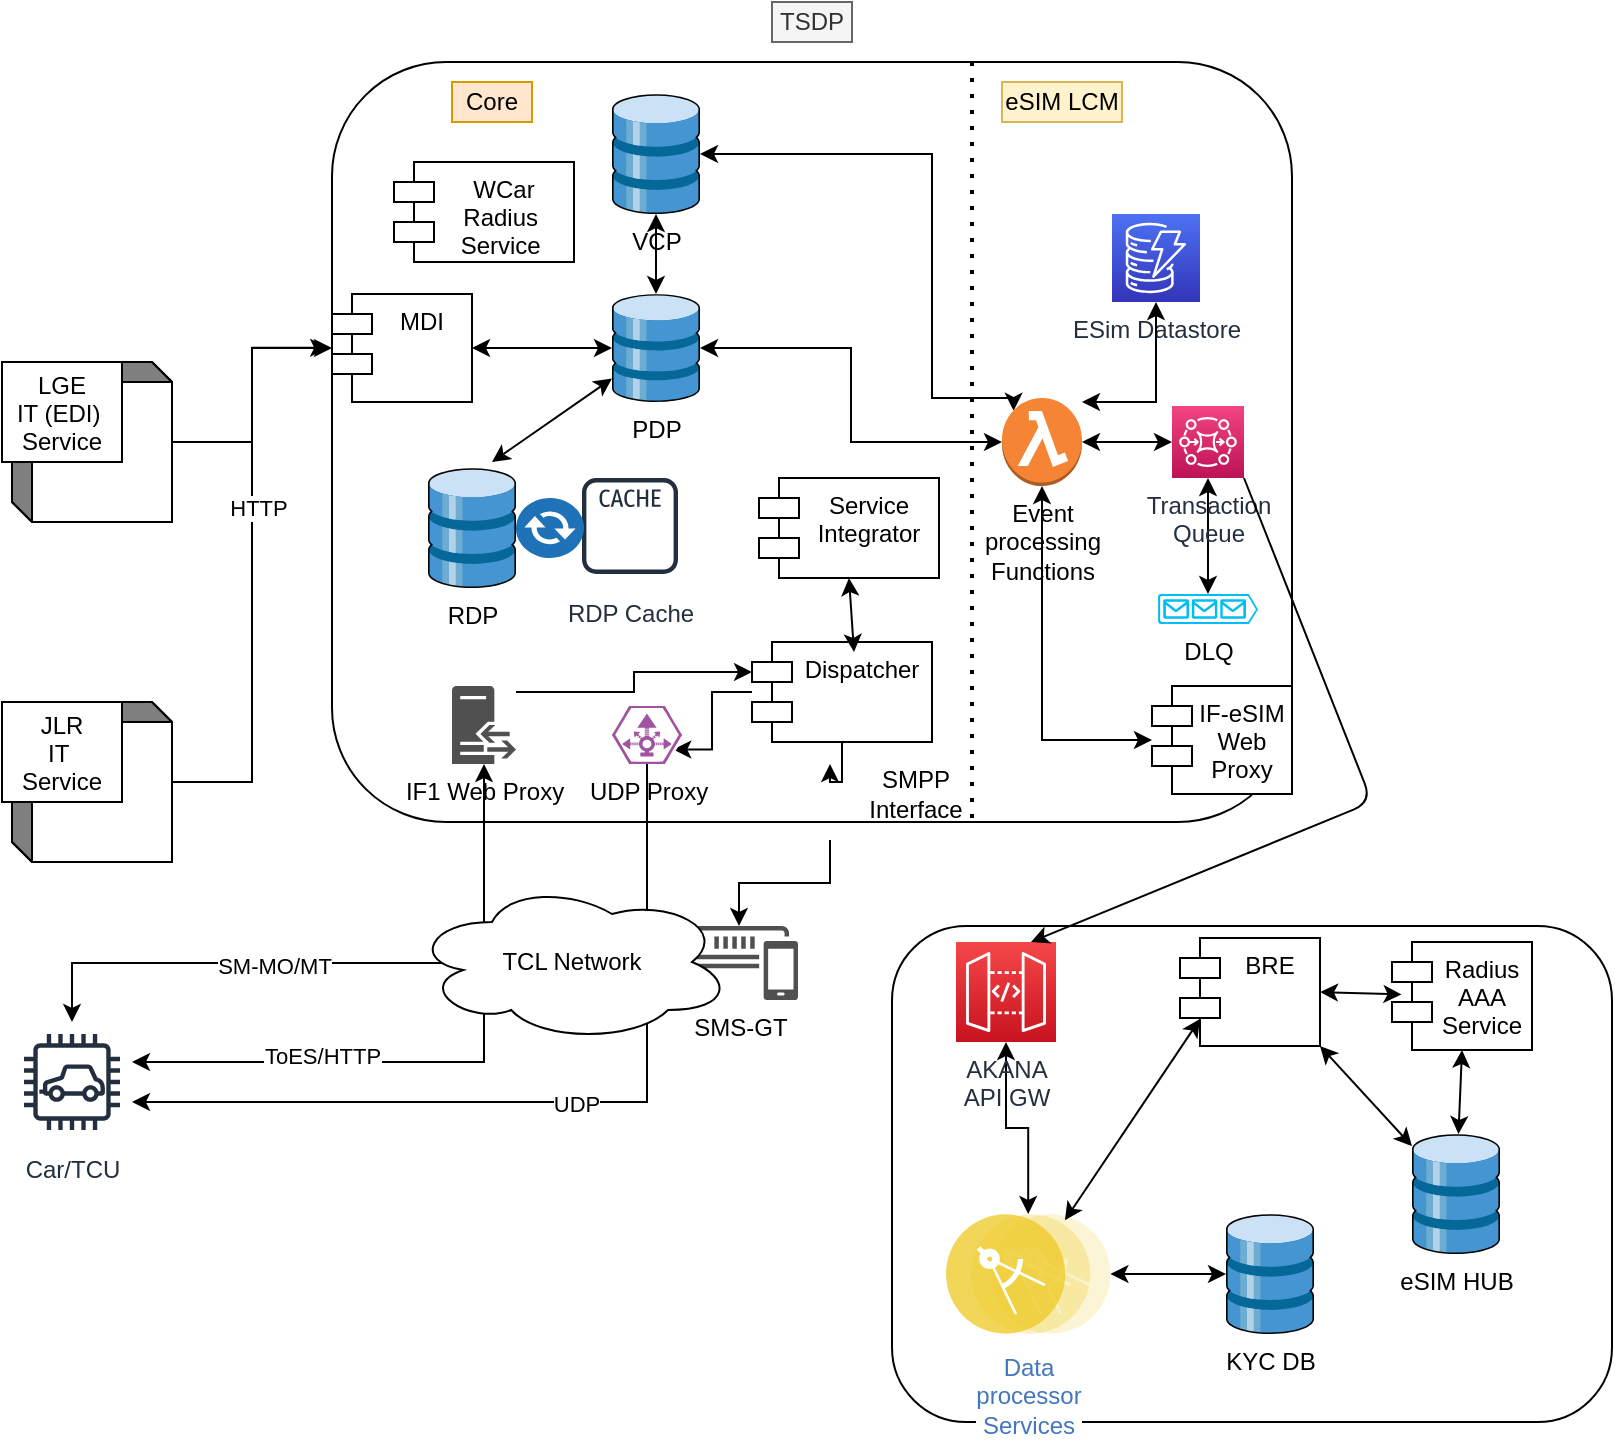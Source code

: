 <mxfile version="14.4.2" type="github">
  <diagram id="RhtLAE1Mlf4OvtyMxZqe" name="Overall eSIM System Interactions">
    <mxGraphModel dx="1043" dy="656" grid="1" gridSize="10" guides="1" tooltips="1" connect="1" arrows="1" fold="1" page="1" pageScale="1" pageWidth="827" pageHeight="1169" math="0" shadow="0">
      <root>
        <mxCell id="0" />
        <mxCell id="1" parent="0" />
        <mxCell id="kg-ppahTLLXkwu-JNpcm-1" value="" style="rounded=1;whiteSpace=wrap;html=1;" vertex="1" parent="1">
          <mxGeometry x="200" y="40" width="480" height="380" as="geometry" />
        </mxCell>
        <mxCell id="kg-ppahTLLXkwu-JNpcm-29" value="" style="edgeStyle=orthogonalEdgeStyle;rounded=0;orthogonalLoop=1;jettySize=auto;html=1;" edge="1" parent="1" source="kg-ppahTLLXkwu-JNpcm-2" target="kg-ppahTLLXkwu-JNpcm-11">
          <mxGeometry relative="1" as="geometry" />
        </mxCell>
        <mxCell id="kg-ppahTLLXkwu-JNpcm-2" value="" style="html=1;dashed=0;whitespace=wrap;shape=mxgraph.dfd.externalEntity" vertex="1" parent="1">
          <mxGeometry x="40" y="190" width="80" height="80" as="geometry" />
        </mxCell>
        <mxCell id="kg-ppahTLLXkwu-JNpcm-3" value="LGE &#xa;IT (EDI) &#xa;Service" style="autosize=1;part=1;resizable=0;strokeColor=inherit;fillColor=inherit;gradientColor=inherit;" vertex="1" parent="kg-ppahTLLXkwu-JNpcm-2">
          <mxGeometry width="60" height="50" relative="1" as="geometry">
            <mxPoint x="-5" as="offset" />
          </mxGeometry>
        </mxCell>
        <mxCell id="kg-ppahTLLXkwu-JNpcm-30" value="" style="edgeStyle=orthogonalEdgeStyle;rounded=0;orthogonalLoop=1;jettySize=auto;html=1;entryX=-0.004;entryY=0.376;entryDx=0;entryDy=0;entryPerimeter=0;" edge="1" parent="1" source="kg-ppahTLLXkwu-JNpcm-4" target="kg-ppahTLLXkwu-JNpcm-1">
          <mxGeometry relative="1" as="geometry" />
        </mxCell>
        <mxCell id="kg-ppahTLLXkwu-JNpcm-56" value="HTTP" style="edgeLabel;html=1;align=center;verticalAlign=middle;resizable=0;points=[];" vertex="1" connectable="0" parent="kg-ppahTLLXkwu-JNpcm-30">
          <mxGeometry x="0.202" y="-3" relative="1" as="geometry">
            <mxPoint as="offset" />
          </mxGeometry>
        </mxCell>
        <mxCell id="kg-ppahTLLXkwu-JNpcm-4" value="" style="html=1;dashed=0;whitespace=wrap;shape=mxgraph.dfd.externalEntity" vertex="1" parent="1">
          <mxGeometry x="40" y="360" width="80" height="80" as="geometry" />
        </mxCell>
        <mxCell id="kg-ppahTLLXkwu-JNpcm-5" value="JLR &#xa;IT &#xa;Service" style="autosize=1;part=1;resizable=0;strokeColor=inherit;fillColor=inherit;gradientColor=inherit;" vertex="1" parent="kg-ppahTLLXkwu-JNpcm-4">
          <mxGeometry width="60" height="50" relative="1" as="geometry">
            <mxPoint x="-5" as="offset" />
          </mxGeometry>
        </mxCell>
        <mxCell id="kg-ppahTLLXkwu-JNpcm-31" style="edgeStyle=orthogonalEdgeStyle;rounded=0;orthogonalLoop=1;jettySize=auto;html=1;startArrow=classic;startFill=1;" edge="1" parent="1" source="kg-ppahTLLXkwu-JNpcm-6" target="kg-ppahTLLXkwu-JNpcm-26">
          <mxGeometry relative="1" as="geometry">
            <Array as="points">
              <mxPoint x="276" y="540" />
            </Array>
          </mxGeometry>
        </mxCell>
        <mxCell id="kg-ppahTLLXkwu-JNpcm-32" value="ToES/HTTP" style="edgeLabel;html=1;align=center;verticalAlign=middle;resizable=0;points=[];" vertex="1" connectable="0" parent="kg-ppahTLLXkwu-JNpcm-31">
          <mxGeometry x="-0.419" y="3" relative="1" as="geometry">
            <mxPoint as="offset" />
          </mxGeometry>
        </mxCell>
        <mxCell id="kg-ppahTLLXkwu-JNpcm-6" value="Car/TCU" style="outlineConnect=0;fontColor=#232F3E;gradientColor=none;strokeColor=#232F3E;fillColor=#ffffff;dashed=0;verticalLabelPosition=bottom;verticalAlign=top;align=center;html=1;fontSize=12;fontStyle=0;aspect=fixed;shape=mxgraph.aws4.resourceIcon;resIcon=mxgraph.aws4.car;" vertex="1" parent="1">
          <mxGeometry x="40" y="520" width="60" height="60" as="geometry" />
        </mxCell>
        <mxCell id="kg-ppahTLLXkwu-JNpcm-7" value="TSDP" style="text;html=1;strokeColor=#666666;fillColor=#f5f5f5;align=center;verticalAlign=middle;whiteSpace=wrap;rounded=0;fontColor=#333333;" vertex="1" parent="1">
          <mxGeometry x="420" y="10" width="40" height="20" as="geometry" />
        </mxCell>
        <mxCell id="kg-ppahTLLXkwu-JNpcm-8" value="" style="endArrow=none;dashed=1;html=1;dashPattern=1 3;strokeWidth=2;exitX=0.5;exitY=0;exitDx=0;exitDy=0;entryX=0.5;entryY=1;entryDx=0;entryDy=0;" edge="1" parent="1">
          <mxGeometry width="50" height="50" relative="1" as="geometry">
            <mxPoint x="520" y="40" as="sourcePoint" />
            <mxPoint x="520" y="420" as="targetPoint" />
          </mxGeometry>
        </mxCell>
        <mxCell id="kg-ppahTLLXkwu-JNpcm-9" value="Core" style="text;html=1;strokeColor=#d79b00;fillColor=#ffe6cc;align=center;verticalAlign=middle;whiteSpace=wrap;rounded=0;" vertex="1" parent="1">
          <mxGeometry x="260" y="50" width="40" height="20" as="geometry" />
        </mxCell>
        <mxCell id="kg-ppahTLLXkwu-JNpcm-10" value="eSIM LCM" style="text;html=1;strokeColor=#d6b656;fillColor=#fff2cc;align=center;verticalAlign=middle;whiteSpace=wrap;rounded=0;" vertex="1" parent="1">
          <mxGeometry x="535" y="50" width="60" height="20" as="geometry" />
        </mxCell>
        <mxCell id="kg-ppahTLLXkwu-JNpcm-50" style="edgeStyle=orthogonalEdgeStyle;rounded=0;orthogonalLoop=1;jettySize=auto;html=1;startArrow=classic;startFill=1;" edge="1" parent="1" source="kg-ppahTLLXkwu-JNpcm-11" target="kg-ppahTLLXkwu-JNpcm-20">
          <mxGeometry relative="1" as="geometry" />
        </mxCell>
        <mxCell id="kg-ppahTLLXkwu-JNpcm-11" value="MDI" style="shape=module;align=left;spacingLeft=20;align=center;verticalAlign=top;" vertex="1" parent="1">
          <mxGeometry x="200" y="156" width="70" height="54" as="geometry" />
        </mxCell>
        <mxCell id="kg-ppahTLLXkwu-JNpcm-17" value="RDP Cache" style="outlineConnect=0;fontColor=#232F3E;gradientColor=none;strokeColor=#232F3E;fillColor=#ffffff;dashed=0;verticalLabelPosition=bottom;verticalAlign=top;align=center;html=1;fontSize=12;fontStyle=0;aspect=fixed;shape=mxgraph.aws4.resourceIcon;resIcon=mxgraph.aws4.cache_node;" vertex="1" parent="1">
          <mxGeometry x="319" y="242" width="60" height="60" as="geometry" />
        </mxCell>
        <mxCell id="kg-ppahTLLXkwu-JNpcm-19" value="RDP" style="shadow=0;dashed=0;html=1;labelPosition=center;verticalLabelPosition=bottom;verticalAlign=top;align=center;outlineConnect=0;shape=mxgraph.veeam.3d.datastore;" vertex="1" parent="1">
          <mxGeometry x="248" y="243" width="44" height="60" as="geometry" />
        </mxCell>
        <mxCell id="kg-ppahTLLXkwu-JNpcm-52" style="edgeStyle=orthogonalEdgeStyle;rounded=0;orthogonalLoop=1;jettySize=auto;html=1;startArrow=classic;startFill=1;" edge="1" parent="1" source="kg-ppahTLLXkwu-JNpcm-20" target="kg-ppahTLLXkwu-JNpcm-22">
          <mxGeometry relative="1" as="geometry" />
        </mxCell>
        <mxCell id="kg-ppahTLLXkwu-JNpcm-59" style="edgeStyle=orthogonalEdgeStyle;rounded=0;orthogonalLoop=1;jettySize=auto;html=1;entryX=0;entryY=0.5;entryDx=0;entryDy=0;entryPerimeter=0;startArrow=classic;startFill=1;" edge="1" parent="1" source="kg-ppahTLLXkwu-JNpcm-20" target="kg-ppahTLLXkwu-JNpcm-57">
          <mxGeometry relative="1" as="geometry" />
        </mxCell>
        <mxCell id="kg-ppahTLLXkwu-JNpcm-20" value="PDP" style="shadow=0;dashed=0;html=1;labelPosition=center;verticalLabelPosition=bottom;verticalAlign=top;align=center;outlineConnect=0;shape=mxgraph.veeam.3d.datastore;" vertex="1" parent="1">
          <mxGeometry x="340" y="156" width="44" height="54" as="geometry" />
        </mxCell>
        <mxCell id="kg-ppahTLLXkwu-JNpcm-21" value="" style="pointerEvents=1;shadow=0;dashed=0;html=1;strokeColor=none;fillColor=#505050;labelPosition=center;verticalLabelPosition=bottom;verticalAlign=top;outlineConnect=0;align=center;shape=mxgraph.office.communications.exchange_active_sync;fillColor=#2072B8;" vertex="1" parent="1">
          <mxGeometry x="292" y="258" width="34" height="30" as="geometry" />
        </mxCell>
        <mxCell id="kg-ppahTLLXkwu-JNpcm-60" style="edgeStyle=orthogonalEdgeStyle;rounded=0;orthogonalLoop=1;jettySize=auto;html=1;entryX=0.145;entryY=0.145;entryDx=0;entryDy=0;entryPerimeter=0;startArrow=classic;startFill=1;" edge="1" parent="1" source="kg-ppahTLLXkwu-JNpcm-22" target="kg-ppahTLLXkwu-JNpcm-57">
          <mxGeometry relative="1" as="geometry">
            <Array as="points">
              <mxPoint x="500" y="86" />
              <mxPoint x="500" y="208" />
              <mxPoint x="541" y="208" />
            </Array>
          </mxGeometry>
        </mxCell>
        <mxCell id="kg-ppahTLLXkwu-JNpcm-22" value="VCP" style="shadow=0;dashed=0;html=1;labelPosition=center;verticalLabelPosition=bottom;verticalAlign=top;align=center;outlineConnect=0;shape=mxgraph.veeam.3d.datastore;" vertex="1" parent="1">
          <mxGeometry x="340" y="56" width="44" height="60" as="geometry" />
        </mxCell>
        <mxCell id="kg-ppahTLLXkwu-JNpcm-35" style="edgeStyle=orthogonalEdgeStyle;rounded=0;orthogonalLoop=1;jettySize=auto;html=1;entryX=0.875;entryY=0.75;entryDx=0;entryDy=0;entryPerimeter=0;" edge="1" parent="1" source="kg-ppahTLLXkwu-JNpcm-23" target="kg-ppahTLLXkwu-JNpcm-27">
          <mxGeometry relative="1" as="geometry" />
        </mxCell>
        <mxCell id="kg-ppahTLLXkwu-JNpcm-39" style="edgeStyle=orthogonalEdgeStyle;rounded=0;orthogonalLoop=1;jettySize=auto;html=1;" edge="1" parent="1" source="kg-ppahTLLXkwu-JNpcm-45" target="kg-ppahTLLXkwu-JNpcm-37">
          <mxGeometry relative="1" as="geometry" />
        </mxCell>
        <mxCell id="kg-ppahTLLXkwu-JNpcm-23" value="Dispatcher" style="shape=module;align=left;spacingLeft=20;align=center;verticalAlign=top;" vertex="1" parent="1">
          <mxGeometry x="410" y="330" width="90" height="50" as="geometry" />
        </mxCell>
        <mxCell id="kg-ppahTLLXkwu-JNpcm-25" value="Service &#xa;Integrator" style="shape=module;align=left;spacingLeft=20;align=center;verticalAlign=top;" vertex="1" parent="1">
          <mxGeometry x="413.5" y="248" width="90" height="50" as="geometry" />
        </mxCell>
        <mxCell id="kg-ppahTLLXkwu-JNpcm-34" style="edgeStyle=orthogonalEdgeStyle;rounded=0;orthogonalLoop=1;jettySize=auto;html=1;entryX=0;entryY=0;entryDx=0;entryDy=15;entryPerimeter=0;" edge="1" parent="1" source="kg-ppahTLLXkwu-JNpcm-26" target="kg-ppahTLLXkwu-JNpcm-23">
          <mxGeometry relative="1" as="geometry">
            <Array as="points">
              <mxPoint x="351" y="355" />
              <mxPoint x="351" y="345" />
            </Array>
          </mxGeometry>
        </mxCell>
        <mxCell id="kg-ppahTLLXkwu-JNpcm-26" value="IF1 Web Proxy" style="pointerEvents=1;shadow=0;dashed=0;html=1;strokeColor=none;fillColor=#505050;labelPosition=center;verticalLabelPosition=bottom;verticalAlign=top;outlineConnect=0;align=center;shape=mxgraph.office.servers.reverse_proxy;" vertex="1" parent="1">
          <mxGeometry x="260" y="352" width="32" height="39" as="geometry" />
        </mxCell>
        <mxCell id="kg-ppahTLLXkwu-JNpcm-36" style="edgeStyle=orthogonalEdgeStyle;rounded=0;orthogonalLoop=1;jettySize=auto;html=1;" edge="1" parent="1" source="kg-ppahTLLXkwu-JNpcm-27" target="kg-ppahTLLXkwu-JNpcm-6">
          <mxGeometry relative="1" as="geometry">
            <Array as="points">
              <mxPoint x="358" y="560" />
            </Array>
          </mxGeometry>
        </mxCell>
        <mxCell id="kg-ppahTLLXkwu-JNpcm-41" value="UDP" style="edgeLabel;html=1;align=center;verticalAlign=middle;resizable=0;points=[];" vertex="1" connectable="0" parent="kg-ppahTLLXkwu-JNpcm-36">
          <mxGeometry x="-0.04" y="1" relative="1" as="geometry">
            <mxPoint as="offset" />
          </mxGeometry>
        </mxCell>
        <mxCell id="kg-ppahTLLXkwu-JNpcm-27" value="UDP Proxy" style="verticalLabelPosition=bottom;html=1;fillColor=#A153A0;strokeColor=#ffffff;verticalAlign=top;align=center;points=[[0,0.5,0],[0.125,0.25,0],[0.25,0,0],[0.5,0,0],[0.75,0,0],[0.875,0.25,0],[1,0.5,0],[0.875,0.75,0],[0.75,1,0],[0.5,1,0],[0.125,0.75,0]];pointerEvents=1;shape=mxgraph.cisco_safe.compositeIcon;bgIcon=ellipse;resIcon=mxgraph.cisco_safe.design.udp_director_2;" vertex="1" parent="1">
          <mxGeometry x="340" y="362" width="35" height="29" as="geometry" />
        </mxCell>
        <mxCell id="kg-ppahTLLXkwu-JNpcm-40" style="edgeStyle=orthogonalEdgeStyle;rounded=0;orthogonalLoop=1;jettySize=auto;html=1;" edge="1" parent="1" source="kg-ppahTLLXkwu-JNpcm-37" target="kg-ppahTLLXkwu-JNpcm-6">
          <mxGeometry relative="1" as="geometry" />
        </mxCell>
        <mxCell id="kg-ppahTLLXkwu-JNpcm-42" value="SM-MO/MT" style="edgeLabel;html=1;align=center;verticalAlign=middle;resizable=0;points=[];" vertex="1" connectable="0" parent="kg-ppahTLLXkwu-JNpcm-40">
          <mxGeometry x="0.219" y="1" relative="1" as="geometry">
            <mxPoint as="offset" />
          </mxGeometry>
        </mxCell>
        <mxCell id="kg-ppahTLLXkwu-JNpcm-37" value="SMS-GT" style="pointerEvents=1;shadow=0;dashed=0;html=1;strokeColor=none;fillColor=#505050;labelPosition=center;verticalLabelPosition=bottom;verticalAlign=top;outlineConnect=0;align=center;shape=mxgraph.office.communications.sms_gateway;" vertex="1" parent="1">
          <mxGeometry x="374" y="472" width="59" height="37" as="geometry" />
        </mxCell>
        <mxCell id="kg-ppahTLLXkwu-JNpcm-33" value="TCL Network" style="ellipse;shape=cloud;whiteSpace=wrap;html=1;" vertex="1" parent="1">
          <mxGeometry x="240" y="450" width="160" height="80" as="geometry" />
        </mxCell>
        <mxCell id="kg-ppahTLLXkwu-JNpcm-45" value="" style="shape=image;html=1;verticalAlign=top;verticalLabelPosition=bottom;labelBackgroundColor=#ffffff;imageAspect=0;aspect=fixed;image=https://cdn3.iconfinder.com/data/icons/UltimateGnome/128x128/actions/exit.png" vertex="1" parent="1">
          <mxGeometry x="430" y="391" width="38" height="38" as="geometry" />
        </mxCell>
        <mxCell id="kg-ppahTLLXkwu-JNpcm-46" style="edgeStyle=orthogonalEdgeStyle;rounded=0;orthogonalLoop=1;jettySize=auto;html=1;" edge="1" parent="1" source="kg-ppahTLLXkwu-JNpcm-23" target="kg-ppahTLLXkwu-JNpcm-45">
          <mxGeometry relative="1" as="geometry">
            <mxPoint x="455" y="380" as="sourcePoint" />
            <mxPoint x="403.5" y="472" as="targetPoint" />
          </mxGeometry>
        </mxCell>
        <mxCell id="kg-ppahTLLXkwu-JNpcm-49" value="SMPP Interface" style="text;html=1;strokeColor=none;fillColor=none;align=center;verticalAlign=middle;whiteSpace=wrap;rounded=0;" vertex="1" parent="1">
          <mxGeometry x="472" y="396" width="40" height="20" as="geometry" />
        </mxCell>
        <mxCell id="kg-ppahTLLXkwu-JNpcm-55" value="" style="endArrow=classic;startArrow=classic;html=1;" edge="1" parent="1" target="kg-ppahTLLXkwu-JNpcm-20">
          <mxGeometry width="50" height="50" relative="1" as="geometry">
            <mxPoint x="280" y="240" as="sourcePoint" />
            <mxPoint x="310" y="220" as="targetPoint" />
          </mxGeometry>
        </mxCell>
        <mxCell id="kg-ppahTLLXkwu-JNpcm-58" value="ESim Datastore" style="points=[[0,0,0],[0.25,0,0],[0.5,0,0],[0.75,0,0],[1,0,0],[0,1,0],[0.25,1,0],[0.5,1,0],[0.75,1,0],[1,1,0],[0,0.25,0],[0,0.5,0],[0,0.75,0],[1,0.25,0],[1,0.5,0],[1,0.75,0]];outlineConnect=0;fontColor=#232F3E;gradientColor=#4D72F3;gradientDirection=north;fillColor=#3334B9;strokeColor=#ffffff;dashed=0;verticalLabelPosition=bottom;verticalAlign=top;align=center;html=1;fontSize=12;fontStyle=0;aspect=fixed;shape=mxgraph.aws4.resourceIcon;resIcon=mxgraph.aws4.dynamodb;" vertex="1" parent="1">
          <mxGeometry x="590" y="116" width="44" height="44" as="geometry" />
        </mxCell>
        <mxCell id="kg-ppahTLLXkwu-JNpcm-61" value="" style="endArrow=classic;startArrow=classic;html=1;exitX=0.5;exitY=1;exitDx=0;exitDy=0;" edge="1" parent="1" source="kg-ppahTLLXkwu-JNpcm-25">
          <mxGeometry width="50" height="50" relative="1" as="geometry">
            <mxPoint x="477" y="295" as="sourcePoint" />
            <mxPoint x="461" y="335" as="targetPoint" />
          </mxGeometry>
        </mxCell>
        <mxCell id="kg-ppahTLLXkwu-JNpcm-76" value="" style="edgeStyle=orthogonalEdgeStyle;rounded=0;orthogonalLoop=1;jettySize=auto;html=1;startArrow=classic;startFill=1;" edge="1" parent="1" source="kg-ppahTLLXkwu-JNpcm-62" target="kg-ppahTLLXkwu-JNpcm-74">
          <mxGeometry relative="1" as="geometry" />
        </mxCell>
        <mxCell id="kg-ppahTLLXkwu-JNpcm-62" value="Transaction &lt;br&gt;Queue" style="points=[[0,0,0],[0.25,0,0],[0.5,0,0],[0.75,0,0],[1,0,0],[0,1,0],[0.25,1,0],[0.5,1,0],[0.75,1,0],[1,1,0],[0,0.25,0],[0,0.5,0],[0,0.75,0],[1,0.25,0],[1,0.5,0],[1,0.75,0]];outlineConnect=0;fontColor=#232F3E;gradientColor=#F34482;gradientDirection=north;fillColor=#BC1356;strokeColor=#ffffff;dashed=0;verticalLabelPosition=bottom;verticalAlign=top;align=center;html=1;fontSize=12;fontStyle=0;aspect=fixed;shape=mxgraph.aws4.resourceIcon;resIcon=mxgraph.aws4.mq;" vertex="1" parent="1">
          <mxGeometry x="620" y="212" width="36" height="36" as="geometry" />
        </mxCell>
        <mxCell id="kg-ppahTLLXkwu-JNpcm-64" style="edgeStyle=orthogonalEdgeStyle;rounded=0;orthogonalLoop=1;jettySize=auto;html=1;startArrow=classic;startFill=1;" edge="1" parent="1" source="kg-ppahTLLXkwu-JNpcm-63" target="kg-ppahTLLXkwu-JNpcm-57">
          <mxGeometry relative="1" as="geometry" />
        </mxCell>
        <mxCell id="kg-ppahTLLXkwu-JNpcm-63" value="IF-eSIM &#xa;Web &#xa;Proxy" style="shape=module;align=left;spacingLeft=20;align=center;verticalAlign=top;" vertex="1" parent="1">
          <mxGeometry x="610" y="352" width="70" height="54" as="geometry" />
        </mxCell>
        <mxCell id="kg-ppahTLLXkwu-JNpcm-72" value="" style="edgeStyle=orthogonalEdgeStyle;rounded=0;orthogonalLoop=1;jettySize=auto;html=1;startArrow=classic;startFill=1;" edge="1" parent="1" source="kg-ppahTLLXkwu-JNpcm-57" target="kg-ppahTLLXkwu-JNpcm-62">
          <mxGeometry relative="1" as="geometry" />
        </mxCell>
        <mxCell id="kg-ppahTLLXkwu-JNpcm-73" value="" style="edgeStyle=orthogonalEdgeStyle;rounded=0;orthogonalLoop=1;jettySize=auto;html=1;startArrow=classic;startFill=1;" edge="1" parent="1" source="kg-ppahTLLXkwu-JNpcm-57" target="kg-ppahTLLXkwu-JNpcm-58">
          <mxGeometry relative="1" as="geometry">
            <Array as="points">
              <mxPoint x="612" y="210" />
            </Array>
          </mxGeometry>
        </mxCell>
        <mxCell id="kg-ppahTLLXkwu-JNpcm-57" value="Event &lt;br&gt;processing &lt;br&gt;Functions" style="outlineConnect=0;dashed=0;verticalLabelPosition=bottom;verticalAlign=top;align=center;html=1;shape=mxgraph.aws3.lambda_function;fillColor=#F58534;gradientColor=none;" vertex="1" parent="1">
          <mxGeometry x="535" y="208" width="40" height="44" as="geometry" />
        </mxCell>
        <mxCell id="kg-ppahTLLXkwu-JNpcm-65" value="" style="rounded=1;whiteSpace=wrap;html=1;" vertex="1" parent="1">
          <mxGeometry x="480" y="472" width="360" height="248" as="geometry" />
        </mxCell>
        <mxCell id="kg-ppahTLLXkwu-JNpcm-79" value="" style="edgeStyle=orthogonalEdgeStyle;rounded=0;orthogonalLoop=1;jettySize=auto;html=1;startArrow=classic;startFill=1;" edge="1" parent="1" source="kg-ppahTLLXkwu-JNpcm-66" target="kg-ppahTLLXkwu-JNpcm-71">
          <mxGeometry relative="1" as="geometry" />
        </mxCell>
        <mxCell id="kg-ppahTLLXkwu-JNpcm-66" value="AKANA &lt;br&gt;API GW" style="points=[[0,0,0],[0.25,0,0],[0.5,0,0],[0.75,0,0],[1,0,0],[0,1,0],[0.25,1,0],[0.5,1,0],[0.75,1,0],[1,1,0],[0,0.25,0],[0,0.5,0],[0,0.75,0],[1,0.25,0],[1,0.5,0],[1,0.75,0]];outlineConnect=0;fontColor=#232F3E;gradientColor=#F54749;gradientDirection=north;fillColor=#C7131F;strokeColor=#ffffff;dashed=0;verticalLabelPosition=bottom;verticalAlign=top;align=center;html=1;fontSize=12;fontStyle=0;aspect=fixed;shape=mxgraph.aws4.resourceIcon;resIcon=mxgraph.aws4.api_gateway;" vertex="1" parent="1">
          <mxGeometry x="512" y="480" width="50" height="50" as="geometry" />
        </mxCell>
        <mxCell id="kg-ppahTLLXkwu-JNpcm-68" value="BRE" style="shape=module;align=left;spacingLeft=20;align=center;verticalAlign=top;" vertex="1" parent="1">
          <mxGeometry x="624" y="478" width="70" height="54" as="geometry" />
        </mxCell>
        <mxCell id="kg-ppahTLLXkwu-JNpcm-70" value="KYC DB&lt;br&gt;" style="shadow=0;dashed=0;html=1;labelPosition=center;verticalLabelPosition=bottom;verticalAlign=top;align=center;outlineConnect=0;shape=mxgraph.veeam.3d.datastore;" vertex="1" parent="1">
          <mxGeometry x="647" y="616" width="44" height="60" as="geometry" />
        </mxCell>
        <mxCell id="kg-ppahTLLXkwu-JNpcm-81" value="" style="edgeStyle=orthogonalEdgeStyle;rounded=0;orthogonalLoop=1;jettySize=auto;html=1;startArrow=classic;startFill=1;" edge="1" parent="1" source="kg-ppahTLLXkwu-JNpcm-71" target="kg-ppahTLLXkwu-JNpcm-70">
          <mxGeometry relative="1" as="geometry" />
        </mxCell>
        <mxCell id="kg-ppahTLLXkwu-JNpcm-71" value="Data &lt;br&gt;processor &lt;br&gt;Services" style="aspect=fixed;perimeter=ellipsePerimeter;html=1;align=center;shadow=0;dashed=0;fontColor=#4277BB;labelBackgroundColor=#ffffff;fontSize=12;spacingTop=3;image;image=img/lib/ibm/applications/microservice.svg;" vertex="1" parent="1">
          <mxGeometry x="507" y="616" width="82.2" height="60" as="geometry" />
        </mxCell>
        <mxCell id="kg-ppahTLLXkwu-JNpcm-74" value="DLQ" style="verticalLabelPosition=bottom;html=1;verticalAlign=top;align=center;strokeColor=none;fillColor=#00BEF2;shape=mxgraph.azure.queue_generic;pointerEvents=1;" vertex="1" parent="1">
          <mxGeometry x="613" y="306" width="50" height="15" as="geometry" />
        </mxCell>
        <mxCell id="kg-ppahTLLXkwu-JNpcm-77" value="" style="endArrow=classic;html=1;exitX=1;exitY=1;exitDx=0;exitDy=0;exitPerimeter=0;entryX=0.75;entryY=0;entryDx=0;entryDy=0;entryPerimeter=0;" edge="1" parent="1" source="kg-ppahTLLXkwu-JNpcm-62" target="kg-ppahTLLXkwu-JNpcm-66">
          <mxGeometry width="50" height="50" relative="1" as="geometry">
            <mxPoint x="400" y="470" as="sourcePoint" />
            <mxPoint x="450" y="420" as="targetPoint" />
            <Array as="points">
              <mxPoint x="720" y="410" />
            </Array>
          </mxGeometry>
        </mxCell>
        <mxCell id="kg-ppahTLLXkwu-JNpcm-82" value="" style="endArrow=classic;startArrow=classic;html=1;exitX=0.75;exitY=0;exitDx=0;exitDy=0;entryX=0;entryY=0.75;entryDx=10;entryDy=0;entryPerimeter=0;" edge="1" parent="1" source="kg-ppahTLLXkwu-JNpcm-71" target="kg-ppahTLLXkwu-JNpcm-68">
          <mxGeometry width="50" height="50" relative="1" as="geometry">
            <mxPoint x="540" y="550" as="sourcePoint" />
            <mxPoint x="590" y="500" as="targetPoint" />
          </mxGeometry>
        </mxCell>
        <mxCell id="kg-ppahTLLXkwu-JNpcm-83" value="Radius &#xa;AAA &#xa;Service" style="shape=module;align=left;spacingLeft=20;align=center;verticalAlign=top;" vertex="1" parent="1">
          <mxGeometry x="730" y="480" width="70" height="54" as="geometry" />
        </mxCell>
        <mxCell id="kg-ppahTLLXkwu-JNpcm-84" value="eSIM HUB" style="shadow=0;dashed=0;html=1;labelPosition=center;verticalLabelPosition=bottom;verticalAlign=top;align=center;outlineConnect=0;shape=mxgraph.veeam.3d.datastore;" vertex="1" parent="1">
          <mxGeometry x="740" y="576" width="44" height="60" as="geometry" />
        </mxCell>
        <mxCell id="kg-ppahTLLXkwu-JNpcm-85" value="WCar &#xa;Radius &#xa;Service " style="shape=module;align=left;spacingLeft=20;align=center;verticalAlign=top;" vertex="1" parent="1">
          <mxGeometry x="231" y="90" width="90" height="50" as="geometry" />
        </mxCell>
        <mxCell id="kg-ppahTLLXkwu-JNpcm-87" value="" style="endArrow=classic;startArrow=classic;html=1;exitX=1;exitY=0.5;exitDx=0;exitDy=0;entryX=0.068;entryY=0.486;entryDx=0;entryDy=0;entryPerimeter=0;" edge="1" parent="1" source="kg-ppahTLLXkwu-JNpcm-68" target="kg-ppahTLLXkwu-JNpcm-83">
          <mxGeometry width="50" height="50" relative="1" as="geometry">
            <mxPoint x="680" y="610" as="sourcePoint" />
            <mxPoint x="730" y="560" as="targetPoint" />
          </mxGeometry>
        </mxCell>
        <mxCell id="kg-ppahTLLXkwu-JNpcm-89" value="" style="endArrow=classic;startArrow=classic;html=1;entryX=0.5;entryY=1;entryDx=0;entryDy=0;" edge="1" parent="1" source="kg-ppahTLLXkwu-JNpcm-84" target="kg-ppahTLLXkwu-JNpcm-83">
          <mxGeometry width="50" height="50" relative="1" as="geometry">
            <mxPoint x="750" y="580" as="sourcePoint" />
            <mxPoint x="800" y="530" as="targetPoint" />
          </mxGeometry>
        </mxCell>
        <mxCell id="kg-ppahTLLXkwu-JNpcm-90" value="" style="endArrow=classic;startArrow=classic;html=1;entryX=1;entryY=1;entryDx=0;entryDy=0;" edge="1" parent="1" source="kg-ppahTLLXkwu-JNpcm-84" target="kg-ppahTLLXkwu-JNpcm-68">
          <mxGeometry width="50" height="50" relative="1" as="geometry">
            <mxPoint x="670" y="610" as="sourcePoint" />
            <mxPoint x="720" y="560" as="targetPoint" />
          </mxGeometry>
        </mxCell>
      </root>
    </mxGraphModel>
  </diagram>
</mxfile>
